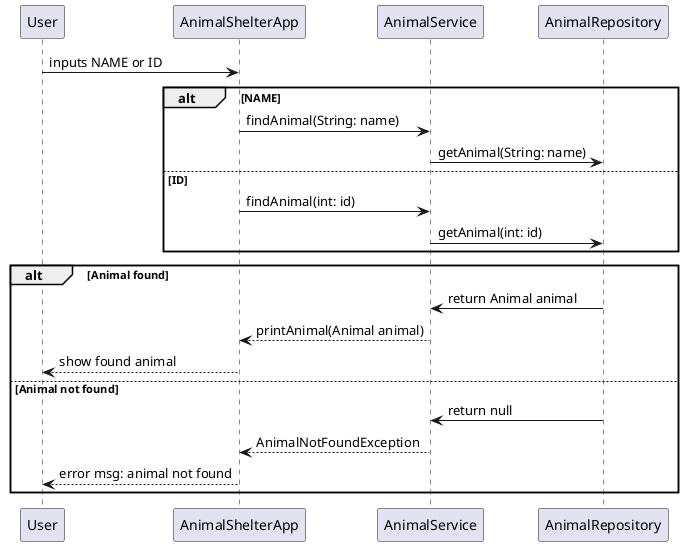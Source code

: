 @startuml

User -> AnimalShelterApp : inputs NAME or ID
alt NAME
AnimalShelterApp -> AnimalService : findAnimal(String: name)
AnimalService -> AnimalRepository : getAnimal(String: name)
else ID
AnimalShelterApp -> AnimalService : findAnimal(int: id)
AnimalService -> AnimalRepository : getAnimal(int: id)
end

alt Animal found
AnimalService <- AnimalRepository : return Animal animal
AnimalShelterApp <-- AnimalService : printAnimal(Animal animal)
User <-- AnimalShelterApp : show found animal
else Animal not found
AnimalService <- AnimalRepository : return null
AnimalShelterApp <-- AnimalService : AnimalNotFoundException
User <-- AnimalShelterApp : error msg: animal not found
end

@enduml

